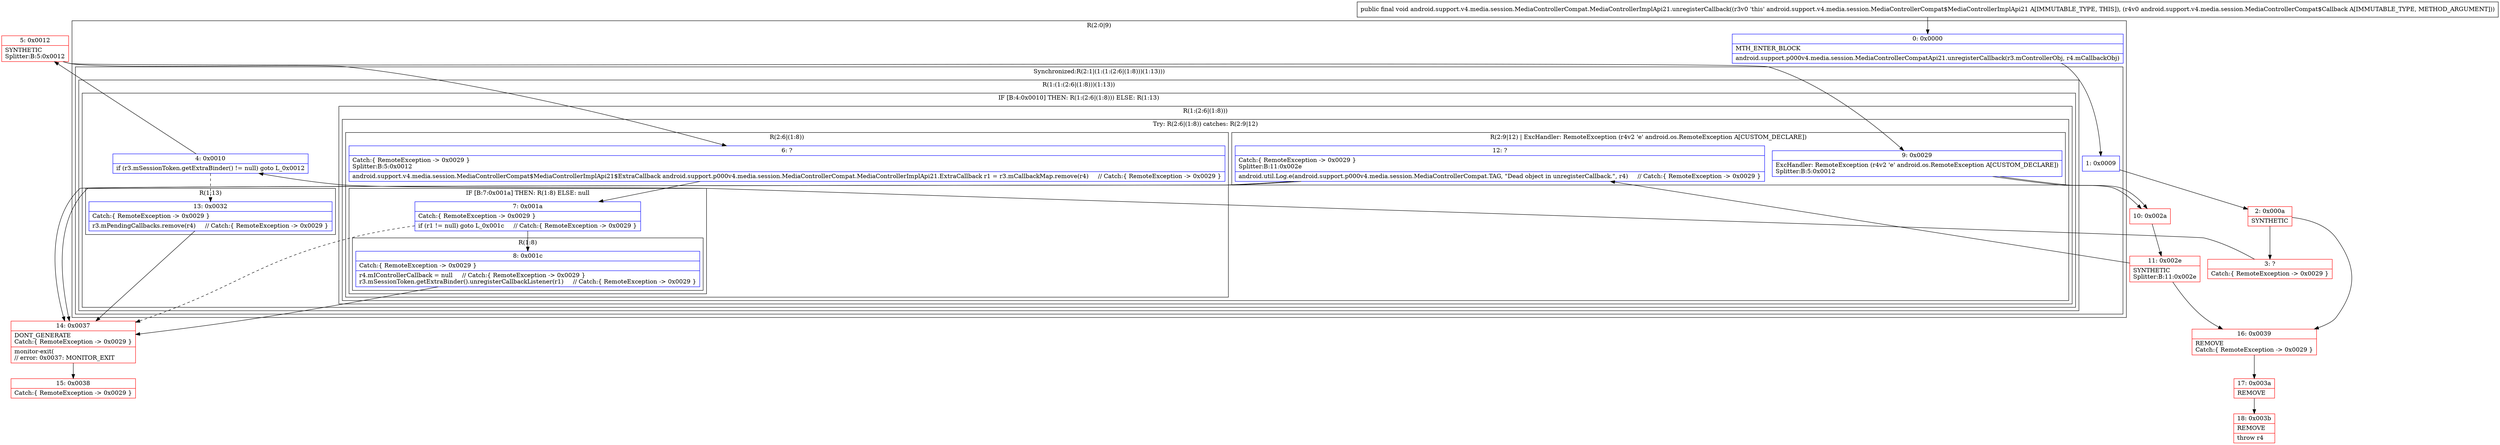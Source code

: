 digraph "CFG forandroid.support.v4.media.session.MediaControllerCompat.MediaControllerImplApi21.unregisterCallback(Landroid\/support\/v4\/media\/session\/MediaControllerCompat$Callback;)V" {
subgraph cluster_Region_2086471425 {
label = "R(2:0|9)";
node [shape=record,color=blue];
Node_0 [shape=record,label="{0\:\ 0x0000|MTH_ENTER_BLOCK\l|android.support.p000v4.media.session.MediaControllerCompatApi21.unregisterCallback(r3.mControllerObj, r4.mCallbackObj)\l}"];
subgraph cluster_SynchronizedRegion_31695997 {
label = "Synchronized:R(2:1|(1:(1:(2:6|(1:8)))(1:13)))";
node [shape=record,color=blue];
Node_1 [shape=record,label="{1\:\ 0x0009}"];
subgraph cluster_Region_1990024370 {
label = "R(1:(1:(2:6|(1:8)))(1:13))";
node [shape=record,color=blue];
subgraph cluster_IfRegion_39247007 {
label = "IF [B:4:0x0010] THEN: R(1:(2:6|(1:8))) ELSE: R(1:13)";
node [shape=record,color=blue];
Node_4 [shape=record,label="{4\:\ 0x0010|if (r3.mSessionToken.getExtraBinder() != null) goto L_0x0012\l}"];
subgraph cluster_Region_380085979 {
label = "R(1:(2:6|(1:8)))";
node [shape=record,color=blue];
subgraph cluster_TryCatchRegion_175843390 {
label = "Try: R(2:6|(1:8)) catches: R(2:9|12)";
node [shape=record,color=blue];
subgraph cluster_Region_493267758 {
label = "R(2:6|(1:8))";
node [shape=record,color=blue];
Node_6 [shape=record,label="{6\:\ ?|Catch:\{ RemoteException \-\> 0x0029 \}\lSplitter:B:5:0x0012\l|android.support.v4.media.session.MediaControllerCompat$MediaControllerImplApi21$ExtraCallback android.support.p000v4.media.session.MediaControllerCompat.MediaControllerImplApi21.ExtraCallback r1 = r3.mCallbackMap.remove(r4)     \/\/ Catch:\{ RemoteException \-\> 0x0029 \}\l}"];
subgraph cluster_IfRegion_36684622 {
label = "IF [B:7:0x001a] THEN: R(1:8) ELSE: null";
node [shape=record,color=blue];
Node_7 [shape=record,label="{7\:\ 0x001a|Catch:\{ RemoteException \-\> 0x0029 \}\l|if (r1 != null) goto L_0x001c     \/\/ Catch:\{ RemoteException \-\> 0x0029 \}\l}"];
subgraph cluster_Region_1445586400 {
label = "R(1:8)";
node [shape=record,color=blue];
Node_8 [shape=record,label="{8\:\ 0x001c|Catch:\{ RemoteException \-\> 0x0029 \}\l|r4.mIControllerCallback = null     \/\/ Catch:\{ RemoteException \-\> 0x0029 \}\lr3.mSessionToken.getExtraBinder().unregisterCallbackListener(r1)     \/\/ Catch:\{ RemoteException \-\> 0x0029 \}\l}"];
}
}
}
subgraph cluster_Region_371170575 {
label = "R(2:9|12) | ExcHandler: RemoteException (r4v2 'e' android.os.RemoteException A[CUSTOM_DECLARE])\l";
node [shape=record,color=blue];
Node_9 [shape=record,label="{9\:\ 0x0029|ExcHandler: RemoteException (r4v2 'e' android.os.RemoteException A[CUSTOM_DECLARE])\lSplitter:B:5:0x0012\l}"];
Node_12 [shape=record,label="{12\:\ ?|Catch:\{ RemoteException \-\> 0x0029 \}\lSplitter:B:11:0x002e\l|android.util.Log.e(android.support.p000v4.media.session.MediaControllerCompat.TAG, \"Dead object in unregisterCallback.\", r4)     \/\/ Catch:\{ RemoteException \-\> 0x0029 \}\l}"];
}
}
}
subgraph cluster_Region_580454775 {
label = "R(1:13)";
node [shape=record,color=blue];
Node_13 [shape=record,label="{13\:\ 0x0032|Catch:\{ RemoteException \-\> 0x0029 \}\l|r3.mPendingCallbacks.remove(r4)     \/\/ Catch:\{ RemoteException \-\> 0x0029 \}\l}"];
}
}
}
}
}
subgraph cluster_Region_371170575 {
label = "R(2:9|12) | ExcHandler: RemoteException (r4v2 'e' android.os.RemoteException A[CUSTOM_DECLARE])\l";
node [shape=record,color=blue];
Node_9 [shape=record,label="{9\:\ 0x0029|ExcHandler: RemoteException (r4v2 'e' android.os.RemoteException A[CUSTOM_DECLARE])\lSplitter:B:5:0x0012\l}"];
Node_12 [shape=record,label="{12\:\ ?|Catch:\{ RemoteException \-\> 0x0029 \}\lSplitter:B:11:0x002e\l|android.util.Log.e(android.support.p000v4.media.session.MediaControllerCompat.TAG, \"Dead object in unregisterCallback.\", r4)     \/\/ Catch:\{ RemoteException \-\> 0x0029 \}\l}"];
}
Node_2 [shape=record,color=red,label="{2\:\ 0x000a|SYNTHETIC\l}"];
Node_3 [shape=record,color=red,label="{3\:\ ?|Catch:\{ RemoteException \-\> 0x0029 \}\l}"];
Node_5 [shape=record,color=red,label="{5\:\ 0x0012|SYNTHETIC\lSplitter:B:5:0x0012\l}"];
Node_10 [shape=record,color=red,label="{10\:\ 0x002a}"];
Node_11 [shape=record,color=red,label="{11\:\ 0x002e|SYNTHETIC\lSplitter:B:11:0x002e\l}"];
Node_14 [shape=record,color=red,label="{14\:\ 0x0037|DONT_GENERATE\lCatch:\{ RemoteException \-\> 0x0029 \}\l|monitor\-exit(\l\/\/ error: 0x0037: MONITOR_EXIT  \l}"];
Node_15 [shape=record,color=red,label="{15\:\ 0x0038|Catch:\{ RemoteException \-\> 0x0029 \}\l}"];
Node_16 [shape=record,color=red,label="{16\:\ 0x0039|REMOVE\lCatch:\{ RemoteException \-\> 0x0029 \}\l}"];
Node_17 [shape=record,color=red,label="{17\:\ 0x003a|REMOVE\l}"];
Node_18 [shape=record,color=red,label="{18\:\ 0x003b|REMOVE\l|throw r4\l}"];
MethodNode[shape=record,label="{public final void android.support.v4.media.session.MediaControllerCompat.MediaControllerImplApi21.unregisterCallback((r3v0 'this' android.support.v4.media.session.MediaControllerCompat$MediaControllerImplApi21 A[IMMUTABLE_TYPE, THIS]), (r4v0 android.support.v4.media.session.MediaControllerCompat$Callback A[IMMUTABLE_TYPE, METHOD_ARGUMENT])) }"];
MethodNode -> Node_0;
Node_0 -> Node_1;
Node_1 -> Node_2;
Node_4 -> Node_5;
Node_4 -> Node_13[style=dashed];
Node_6 -> Node_7;
Node_7 -> Node_8;
Node_7 -> Node_14[style=dashed];
Node_8 -> Node_14;
Node_9 -> Node_10;
Node_12 -> Node_14;
Node_13 -> Node_14;
Node_9 -> Node_10;
Node_12 -> Node_14;
Node_2 -> Node_3;
Node_2 -> Node_16;
Node_3 -> Node_4;
Node_5 -> Node_6;
Node_5 -> Node_9;
Node_10 -> Node_11;
Node_11 -> Node_12;
Node_11 -> Node_16;
Node_14 -> Node_15;
Node_16 -> Node_17;
Node_17 -> Node_18;
}


